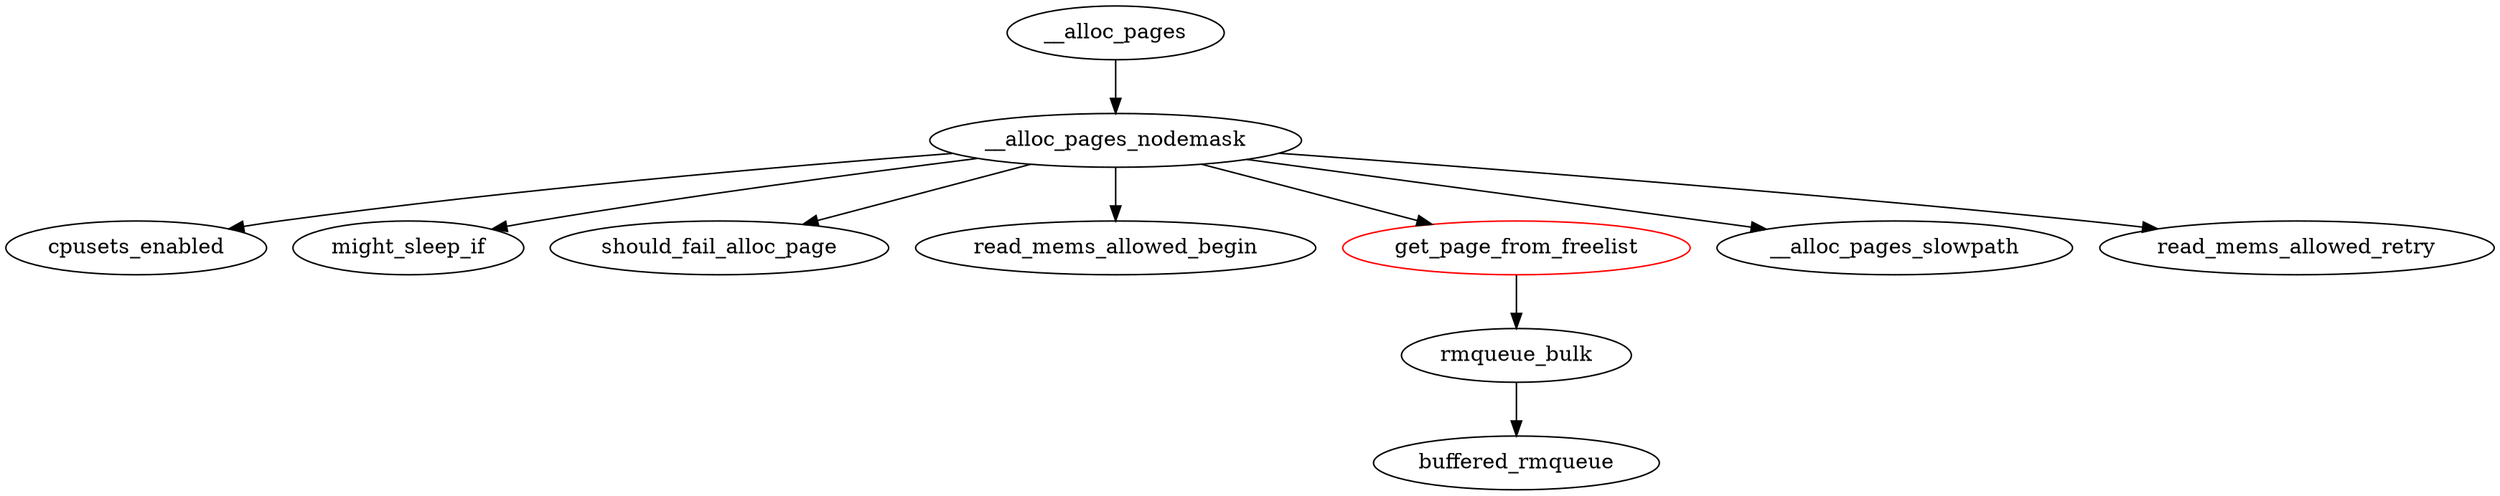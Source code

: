 digraph G {
	"__alloc_pages" -> "__alloc_pages_nodemask"
	"__alloc_pages_nodemask" -> "cpusets_enabled"
	"__alloc_pages_nodemask" -> "might_sleep_if"
	"__alloc_pages_nodemask" -> "should_fail_alloc_page"
	"__alloc_pages_nodemask" -> "read_mems_allowed_begin"
	"__alloc_pages_nodemask" -> "get_page_from_freelist"
	"__alloc_pages_nodemask" -> "__alloc_pages_slowpath"
	"__alloc_pages_nodemask" -> "read_mems_allowed_retry"
	"get_page_from_freelist" [color=red]
	"get_page_from_freelist" -> "rmqueue_bulk"
	"rmqueue_bulk" -> "buffered_rmqueue"
}
